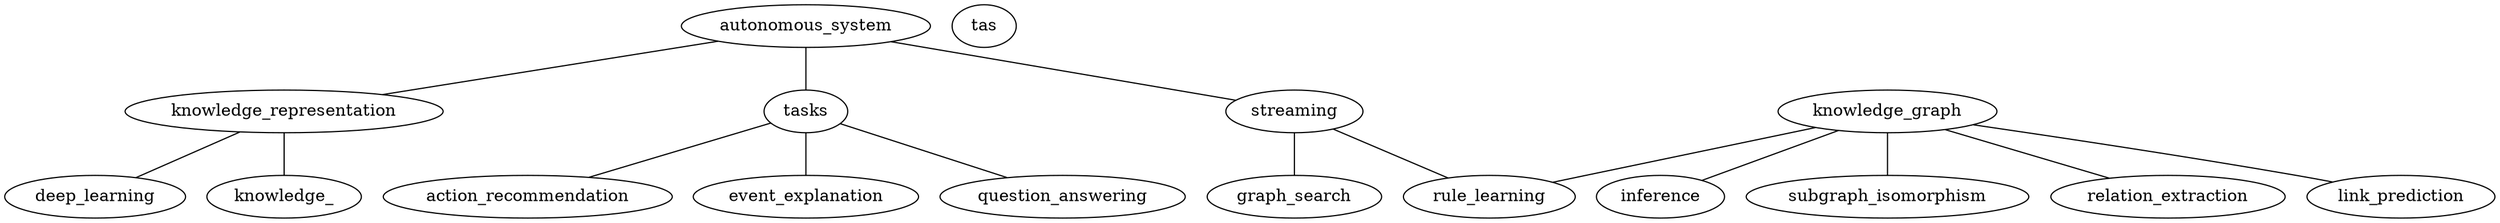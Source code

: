 graph sutanay_research {
  autonomous_system -- streaming
  autonomous_system -- knowledge_representation
  tas
  knowledge_representation -- knowledge_
  knowledge_representation -- deep_learning
  streaming -- graph_search
  knowledge_graph -- subgraph_isomorphism
  knowledge_graph -- relation_extraction
  knowledge_graph -- link_prediction
  knowledge_graph -- rule_learning
  knowledge_graph -- inference
  streaming -- rule_learning
  autonomous_system -- tasks
  tasks -- action_recommendation
  tasks -- event_explanation
  tasks -- question_answering
}
